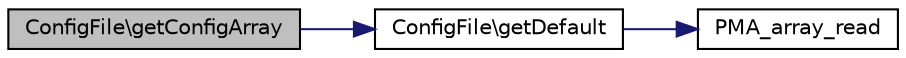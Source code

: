 digraph G
{
  edge [fontname="Helvetica",fontsize="10",labelfontname="Helvetica",labelfontsize="10"];
  node [fontname="Helvetica",fontsize="10",shape=record];
  rankdir="LR";
  Node1 [label="ConfigFile\\getConfigArray",height=0.2,width=0.4,color="black", fillcolor="grey75", style="filled" fontcolor="black"];
  Node1 -> Node2 [color="midnightblue",fontsize="10",style="solid",fontname="Helvetica"];
  Node2 [label="ConfigFile\\getDefault",height=0.2,width=0.4,color="black", fillcolor="white", style="filled",URL="$classConfigFile.html#a8d8afd21dd68eba0c7c814d94cf869e5",tooltip="Returns default config value or $default it it&#39;s not set ie."];
  Node2 -> Node3 [color="midnightblue",fontsize="10",style="solid",fontname="Helvetica"];
  Node3 [label="PMA_array_read",height=0.2,width=0.4,color="black", fillcolor="white", style="filled",URL="$core_8lib_8php.html#ad849f510cb114dbba55cdf1da07f04a2",tooltip="Returns value of an element in $array given by $path."];
}
